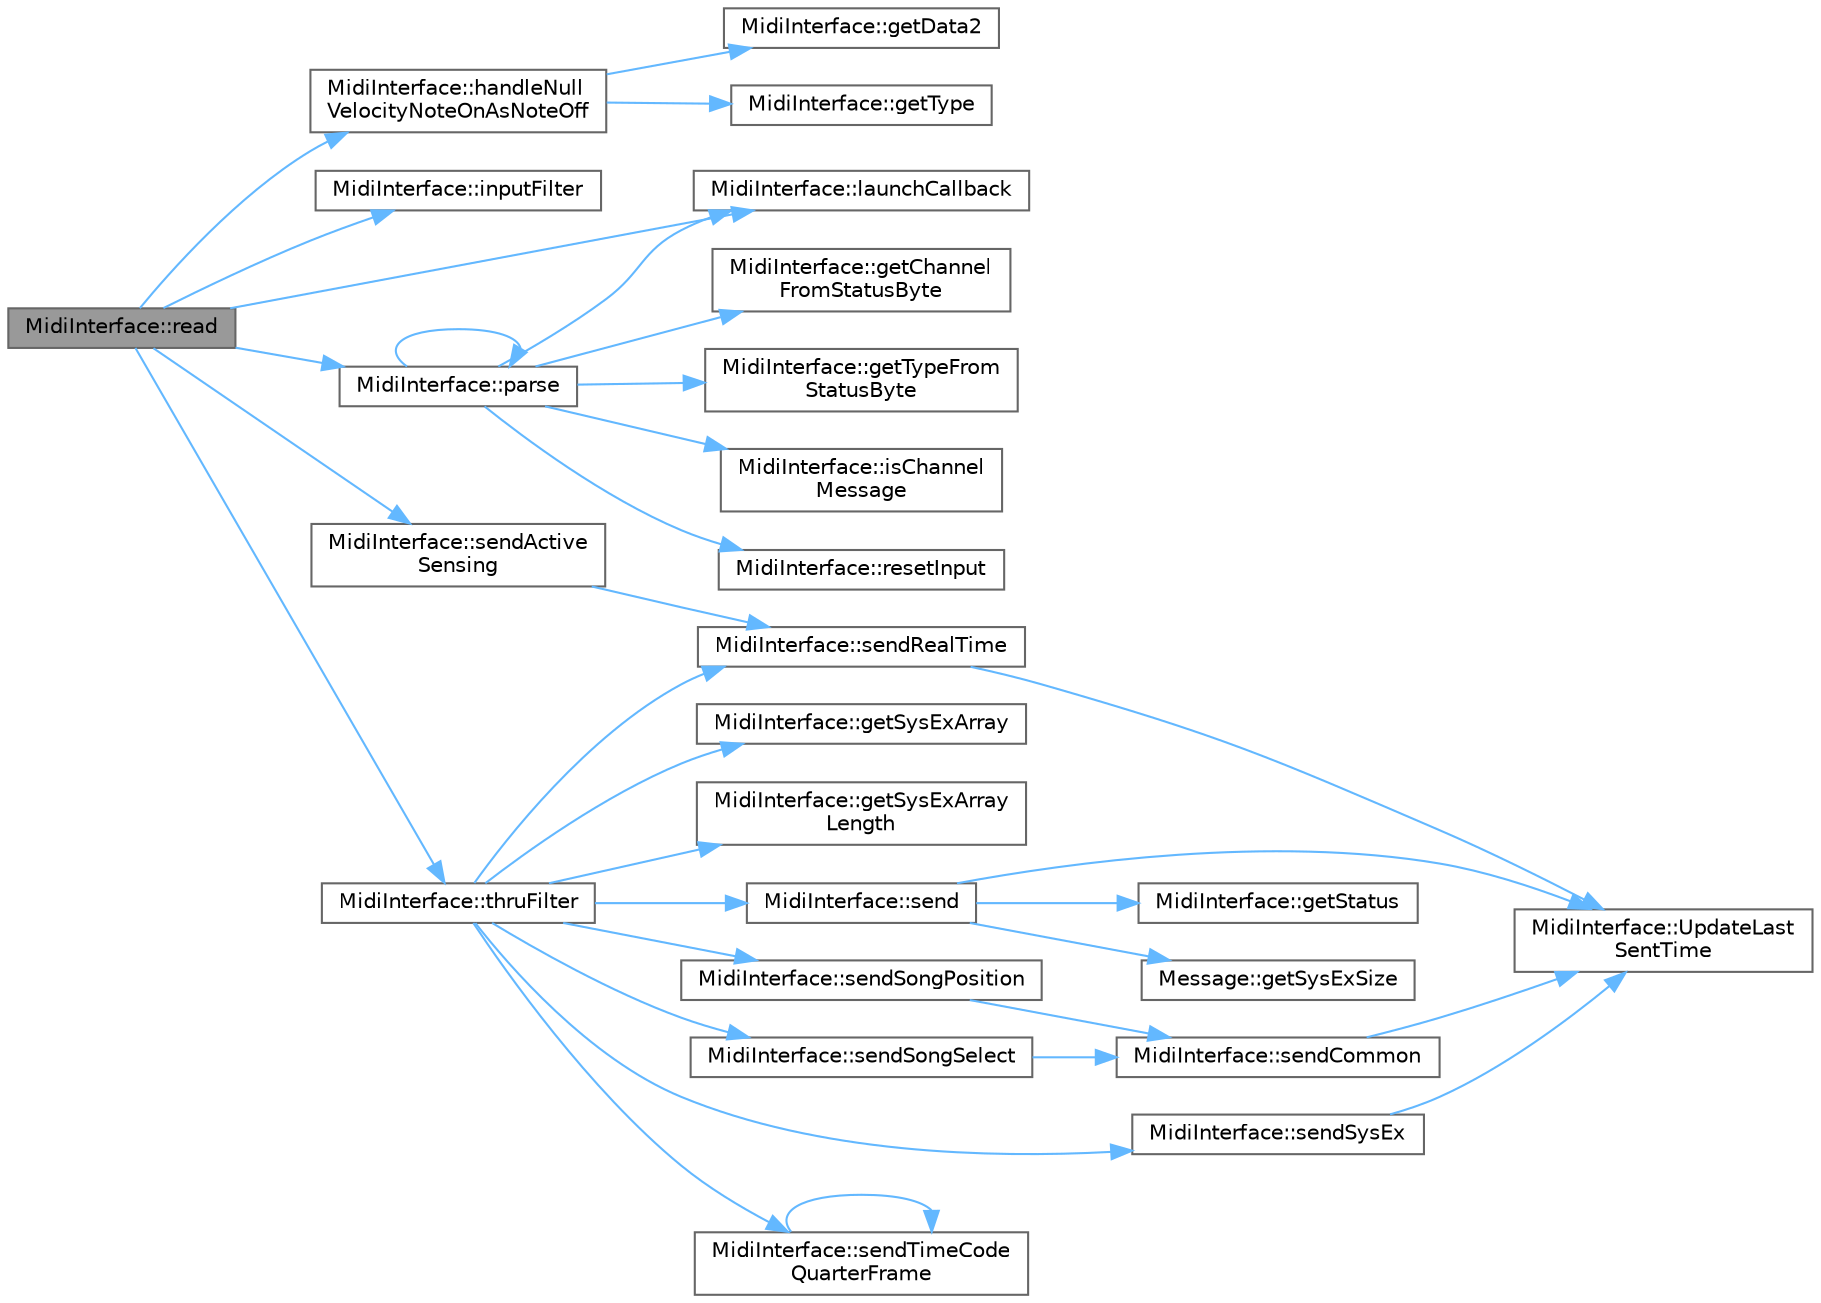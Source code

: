 digraph "MidiInterface::read"
{
 // INTERACTIVE_SVG=YES
 // LATEX_PDF_SIZE
  bgcolor="transparent";
  edge [fontname=Helvetica,fontsize=10,labelfontname=Helvetica,labelfontsize=10];
  node [fontname=Helvetica,fontsize=10,shape=box,height=0.2,width=0.4];
  rankdir="LR";
  Node1 [id="Node000001",label="MidiInterface::read",height=0.2,width=0.4,color="gray40", fillcolor="grey60", style="filled", fontcolor="black",tooltip="Read messages on a specified channel."];
  Node1 -> Node2 [id="edge1_Node000001_Node000002",color="steelblue1",style="solid",tooltip=" "];
  Node2 [id="Node000002",label="MidiInterface::handleNull\lVelocityNoteOnAsNoteOff",height=0.2,width=0.4,color="grey40", fillcolor="white", style="filled",URL="$dc/df1/group__input_ga76ea835c6f160b378bf740162846c817.html#ga76ea835c6f160b378bf740162846c817",tooltip=" "];
  Node2 -> Node3 [id="edge2_Node000002_Node000003",color="steelblue1",style="solid",tooltip=" "];
  Node3 [id="Node000003",label="MidiInterface::getData2",height=0.2,width=0.4,color="grey40", fillcolor="white", style="filled",URL="$dc/df1/group__input_gabd651766b36741f1a7ea63ab793ab64b.html#gabd651766b36741f1a7ea63ab793ab64b",tooltip="Get the second data byte of the last received message."];
  Node2 -> Node4 [id="edge3_Node000002_Node000004",color="steelblue1",style="solid",tooltip=" "];
  Node4 [id="Node000004",label="MidiInterface::getType",height=0.2,width=0.4,color="grey40", fillcolor="white", style="filled",URL="$dc/df1/group__input_ga751630ff3b0829f0de19ea724999df25.html#ga751630ff3b0829f0de19ea724999df25",tooltip="Get the last received message's type."];
  Node1 -> Node5 [id="edge4_Node000001_Node000005",color="steelblue1",style="solid",tooltip=" "];
  Node5 [id="Node000005",label="MidiInterface::inputFilter",height=0.2,width=0.4,color="grey40", fillcolor="white", style="filled",URL="$dc/df1/group__input_gaf0e2ff58b49a7e48b3302fa67c436fab.html#gaf0e2ff58b49a7e48b3302fa67c436fab",tooltip=" "];
  Node1 -> Node6 [id="edge5_Node000001_Node000006",color="steelblue1",style="solid",tooltip=" "];
  Node6 [id="Node000006",label="MidiInterface::launchCallback",height=0.2,width=0.4,color="grey40", fillcolor="white", style="filled",URL="$df/d6a/class_midi_interface_a2c8eba3af03800a697c55ebc82feb976.html#a2c8eba3af03800a697c55ebc82feb976",tooltip=" "];
  Node1 -> Node7 [id="edge6_Node000001_Node000007",color="steelblue1",style="solid",tooltip=" "];
  Node7 [id="Node000007",label="MidiInterface::parse",height=0.2,width=0.4,color="grey40", fillcolor="white", style="filled",URL="$dc/df1/group__input_gafdc73d1d7fd7624e6e25afd240176eef.html#gafdc73d1d7fd7624e6e25afd240176eef",tooltip=" "];
  Node7 -> Node8 [id="edge7_Node000007_Node000008",color="steelblue1",style="solid",tooltip=" "];
  Node8 [id="Node000008",label="MidiInterface::getChannel\lFromStatusByte",height=0.2,width=0.4,color="grey40", fillcolor="white", style="filled",URL="$dc/df1/group__input_ga49243944909bc4152fa7b9817a6950e5.html#ga49243944909bc4152fa7b9817a6950e5",tooltip="Returns channel in the range 1-16."];
  Node7 -> Node9 [id="edge8_Node000007_Node000009",color="steelblue1",style="solid",tooltip=" "];
  Node9 [id="Node000009",label="MidiInterface::getTypeFrom\lStatusByte",height=0.2,width=0.4,color="grey40", fillcolor="white", style="filled",URL="$dc/df1/group__input_ga5fba3159de1c4aac8b8a33a0a9dbf7de.html#ga5fba3159de1c4aac8b8a33a0a9dbf7de",tooltip="Extract an enumerated MIDI type from a status byte."];
  Node7 -> Node10 [id="edge9_Node000007_Node000010",color="steelblue1",style="solid",tooltip=" "];
  Node10 [id="Node000010",label="MidiInterface::isChannel\lMessage",height=0.2,width=0.4,color="grey40", fillcolor="white", style="filled",URL="$dc/df1/group__input_ga80caaac9382c92f15f4dc8558e18838c.html#ga80caaac9382c92f15f4dc8558e18838c",tooltip=" "];
  Node7 -> Node6 [id="edge10_Node000007_Node000006",color="steelblue1",style="solid",tooltip=" "];
  Node7 -> Node7 [id="edge11_Node000007_Node000007",color="steelblue1",style="solid",tooltip=" "];
  Node7 -> Node11 [id="edge12_Node000007_Node000011",color="steelblue1",style="solid",tooltip=" "];
  Node11 [id="Node000011",label="MidiInterface::resetInput",height=0.2,width=0.4,color="grey40", fillcolor="white", style="filled",URL="$dc/df1/group__input_ga99582cbc74ccf82ef923adff3caec962.html#ga99582cbc74ccf82ef923adff3caec962",tooltip=" "];
  Node1 -> Node12 [id="edge13_Node000001_Node000012",color="steelblue1",style="solid",tooltip=" "];
  Node12 [id="Node000012",label="MidiInterface::sendActive\lSensing",height=0.2,width=0.4,color="grey40", fillcolor="white", style="filled",URL="$df/d6a/class_midi_interface_aca0268305122b38298c5e3f4992f923e.html#aca0268305122b38298c5e3f4992f923e",tooltip=" "];
  Node12 -> Node13 [id="edge14_Node000012_Node000013",color="steelblue1",style="solid",tooltip=" "];
  Node13 [id="Node000013",label="MidiInterface::sendRealTime",height=0.2,width=0.4,color="grey40", fillcolor="white", style="filled",URL="$d7/db2/group__output_gac23eb04a4dc0d764d6db6f71c43fda12.html#gac23eb04a4dc0d764d6db6f71c43fda12",tooltip="Send a Real Time (one byte) message."];
  Node13 -> Node14 [id="edge15_Node000013_Node000014",color="steelblue1",style="solid",tooltip=" "];
  Node14 [id="Node000014",label="MidiInterface::UpdateLast\lSentTime",height=0.2,width=0.4,color="grey40", fillcolor="white", style="filled",URL="$df/d55/group__thru_ga536d29969dc2a187d9872c5c341ea1ea.html#ga536d29969dc2a187d9872c5c341ea1ea",tooltip=" "];
  Node1 -> Node15 [id="edge16_Node000001_Node000015",color="steelblue1",style="solid",tooltip=" "];
  Node15 [id="Node000015",label="MidiInterface::thruFilter",height=0.2,width=0.4,color="grey40", fillcolor="white", style="filled",URL="$df/d6a/class_midi_interface_a8405cc7229e4eab30520ae005ec79e10.html#a8405cc7229e4eab30520ae005ec79e10",tooltip=" "];
  Node15 -> Node16 [id="edge17_Node000015_Node000016",color="steelblue1",style="solid",tooltip=" "];
  Node16 [id="Node000016",label="MidiInterface::getSysExArray",height=0.2,width=0.4,color="grey40", fillcolor="white", style="filled",URL="$dc/df1/group__input_gac1c9d068800507aaa262e9be8b0cbb85.html#gac1c9d068800507aaa262e9be8b0cbb85",tooltip="Get the System Exclusive byte array."];
  Node15 -> Node17 [id="edge18_Node000015_Node000017",color="steelblue1",style="solid",tooltip=" "];
  Node17 [id="Node000017",label="MidiInterface::getSysExArray\lLength",height=0.2,width=0.4,color="grey40", fillcolor="white", style="filled",URL="$dc/df1/group__input_ga07f93f92808f72b080a7afdcd8160f06.html#ga07f93f92808f72b080a7afdcd8160f06",tooltip="Get the length of the System Exclusive array."];
  Node15 -> Node18 [id="edge19_Node000015_Node000018",color="steelblue1",style="solid",tooltip=" "];
  Node18 [id="Node000018",label="MidiInterface::send",height=0.2,width=0.4,color="grey40", fillcolor="white", style="filled",URL="$d7/db2/group__output_ga806320755dc058fc62cd727329dc1488.html#ga806320755dc058fc62cd727329dc1488",tooltip="Send a MIDI message."];
  Node18 -> Node19 [id="edge20_Node000018_Node000019",color="steelblue1",style="solid",tooltip=" "];
  Node19 [id="Node000019",label="MidiInterface::getStatus",height=0.2,width=0.4,color="grey40", fillcolor="white", style="filled",URL="$df/d6a/class_midi_interface_a3a9e2b63cb520e9cea9ef24b8333eeb9.html#a3a9e2b63cb520e9cea9ef24b8333eeb9",tooltip=" "];
  Node18 -> Node20 [id="edge21_Node000018_Node000020",color="steelblue1",style="solid",tooltip=" "];
  Node20 [id="Node000020",label="Message::getSysExSize",height=0.2,width=0.4,color="grey40", fillcolor="white", style="filled",URL="$d4/daa/struct_message_ab4397a36b44edf4b49cad1fec4b4c41e.html#ab4397a36b44edf4b49cad1fec4b4c41e",tooltip=" "];
  Node18 -> Node14 [id="edge22_Node000018_Node000014",color="steelblue1",style="solid",tooltip=" "];
  Node15 -> Node13 [id="edge23_Node000015_Node000013",color="steelblue1",style="solid",tooltip=" "];
  Node15 -> Node21 [id="edge24_Node000015_Node000021",color="steelblue1",style="solid",tooltip=" "];
  Node21 [id="Node000021",label="MidiInterface::sendSongPosition",height=0.2,width=0.4,color="grey40", fillcolor="white", style="filled",URL="$d7/db2/group__output_ga9b28cd9df57263fb665110d034ad8c96.html#ga9b28cd9df57263fb665110d034ad8c96",tooltip="Send a Song Position Pointer message."];
  Node21 -> Node22 [id="edge25_Node000021_Node000022",color="steelblue1",style="solid",tooltip=" "];
  Node22 [id="Node000022",label="MidiInterface::sendCommon",height=0.2,width=0.4,color="grey40", fillcolor="white", style="filled",URL="$d7/db2/group__output_gabc45594bf1156b5020a2fa188c281cd0.html#gabc45594bf1156b5020a2fa188c281cd0",tooltip="Send a Common message. Common messages reset the running status."];
  Node22 -> Node14 [id="edge26_Node000022_Node000014",color="steelblue1",style="solid",tooltip=" "];
  Node15 -> Node23 [id="edge27_Node000015_Node000023",color="steelblue1",style="solid",tooltip=" "];
  Node23 [id="Node000023",label="MidiInterface::sendSongSelect",height=0.2,width=0.4,color="grey40", fillcolor="white", style="filled",URL="$d7/db2/group__output_gaa3784e12ce67dce72b407ffc3682b27e.html#gaa3784e12ce67dce72b407ffc3682b27e",tooltip="Send a Song Select message."];
  Node23 -> Node22 [id="edge28_Node000023_Node000022",color="steelblue1",style="solid",tooltip=" "];
  Node15 -> Node24 [id="edge29_Node000015_Node000024",color="steelblue1",style="solid",tooltip=" "];
  Node24 [id="Node000024",label="MidiInterface::sendSysEx",height=0.2,width=0.4,color="grey40", fillcolor="white", style="filled",URL="$d7/db2/group__output_gad36fe6dd36de8f539122e54876f4d1b4.html#gad36fe6dd36de8f539122e54876f4d1b4",tooltip="Generate and send a System Exclusive frame."];
  Node24 -> Node14 [id="edge30_Node000024_Node000014",color="steelblue1",style="solid",tooltip=" "];
  Node15 -> Node25 [id="edge31_Node000015_Node000025",color="steelblue1",style="solid",tooltip=" "];
  Node25 [id="Node000025",label="MidiInterface::sendTimeCode\lQuarterFrame",height=0.2,width=0.4,color="grey40", fillcolor="white", style="filled",URL="$d7/db2/group__output_ga359e996d4a9e02142ed5116e5fef7233.html#ga359e996d4a9e02142ed5116e5fef7233",tooltip="Send a MIDI Time Code Quarter Frame."];
  Node25 -> Node25 [id="edge32_Node000025_Node000025",color="steelblue1",style="solid",tooltip=" "];
}
